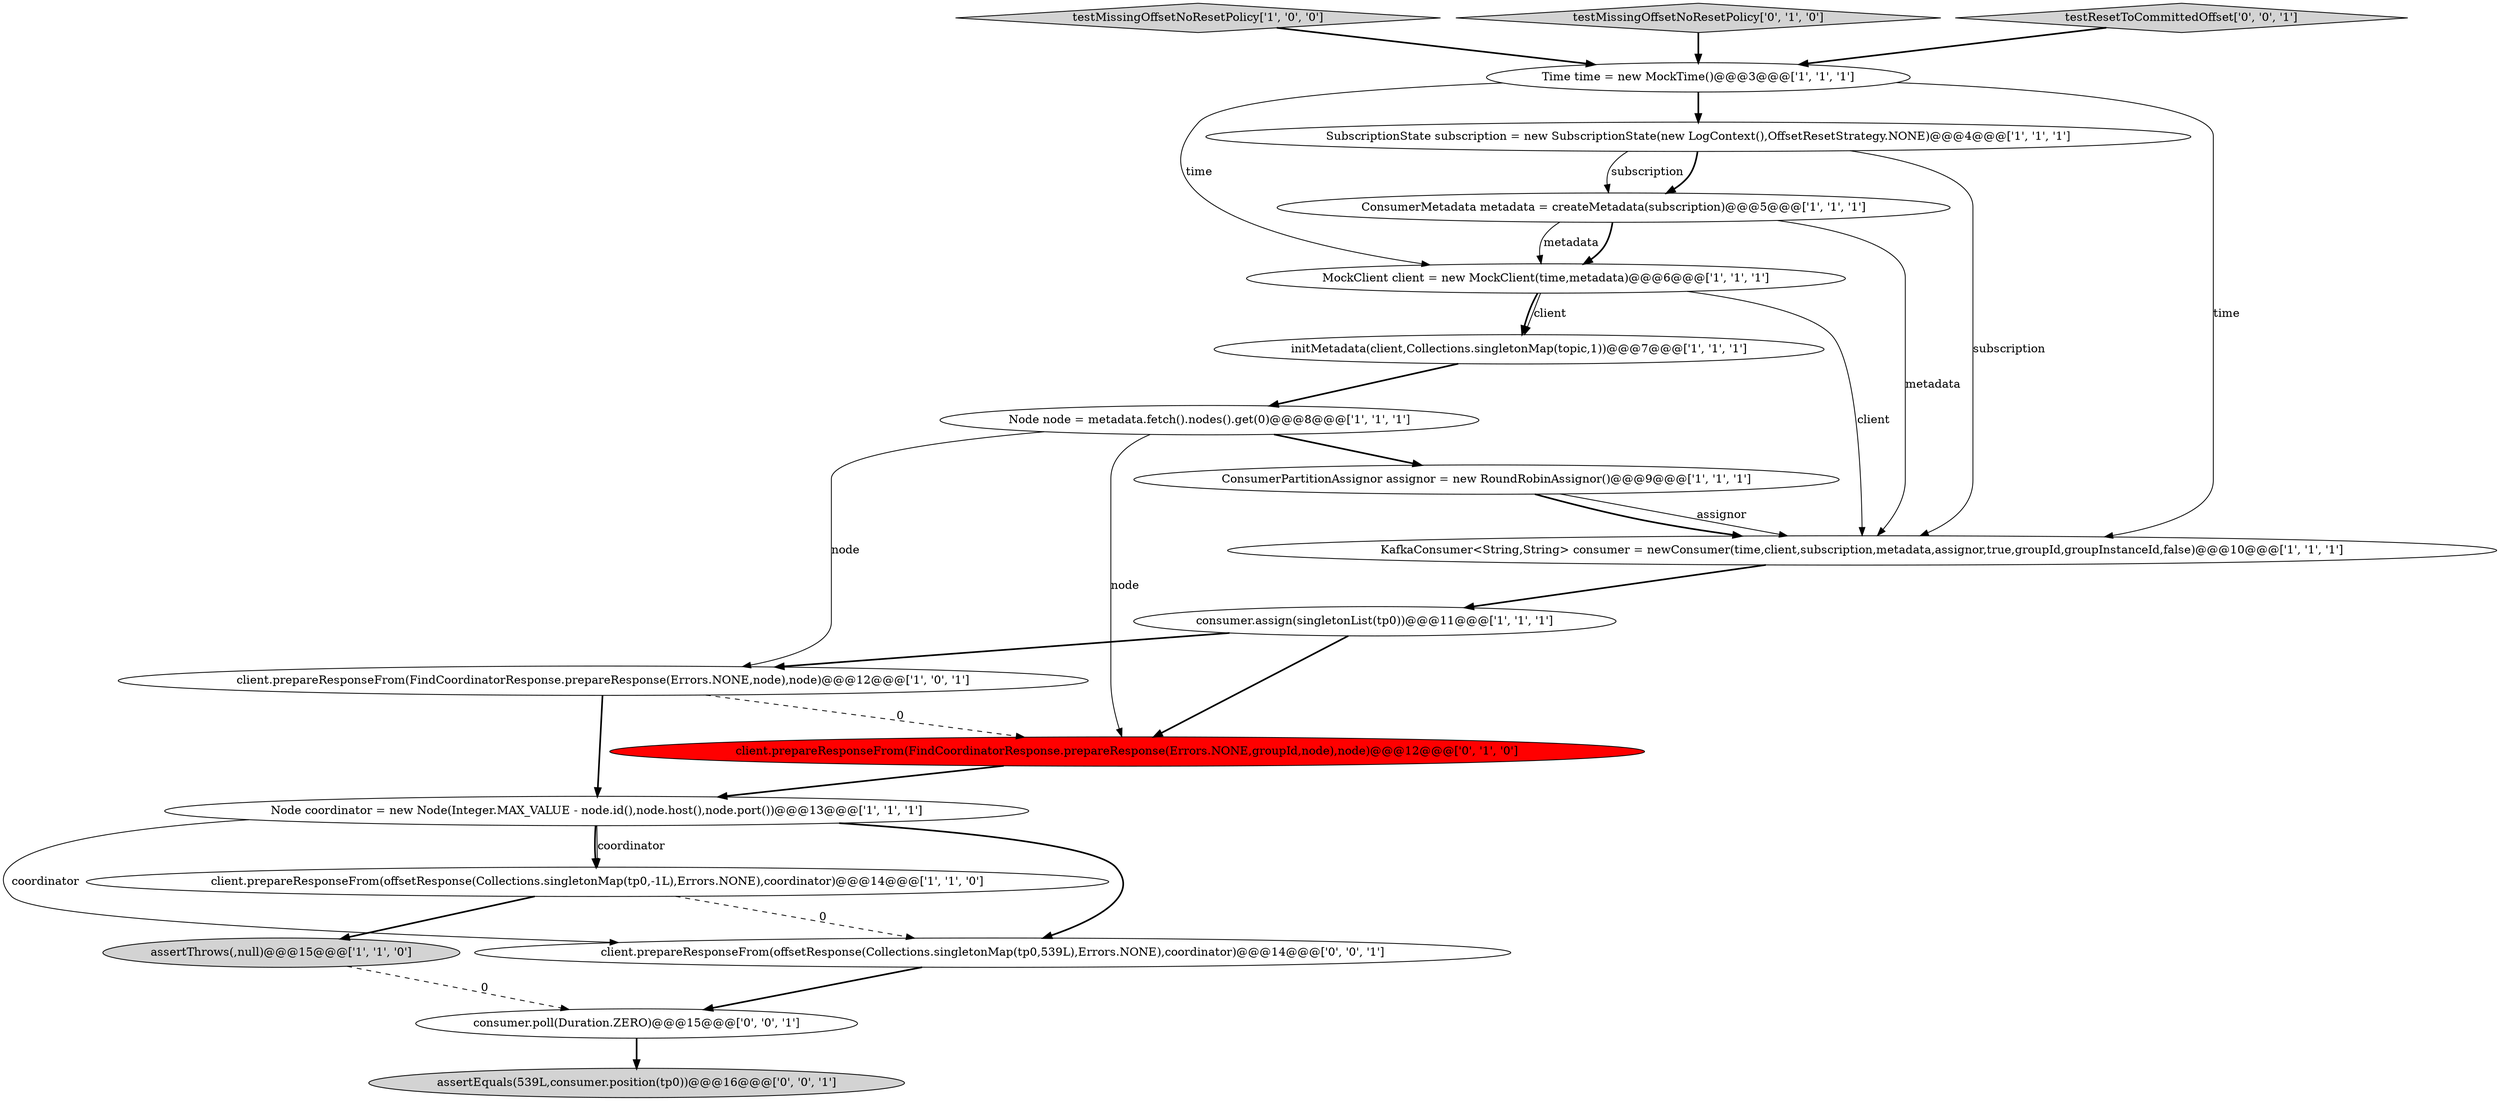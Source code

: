 digraph {
6 [style = filled, label = "Node node = metadata.fetch().nodes().get(0)@@@8@@@['1', '1', '1']", fillcolor = white, shape = ellipse image = "AAA0AAABBB1BBB"];
13 [style = filled, label = "client.prepareResponseFrom(offsetResponse(Collections.singletonMap(tp0,-1L),Errors.NONE),coordinator)@@@14@@@['1', '1', '0']", fillcolor = white, shape = ellipse image = "AAA0AAABBB1BBB"];
9 [style = filled, label = "initMetadata(client,Collections.singletonMap(topic,1))@@@7@@@['1', '1', '1']", fillcolor = white, shape = ellipse image = "AAA0AAABBB1BBB"];
10 [style = filled, label = "testMissingOffsetNoResetPolicy['1', '0', '0']", fillcolor = lightgray, shape = diamond image = "AAA0AAABBB1BBB"];
0 [style = filled, label = "ConsumerMetadata metadata = createMetadata(subscription)@@@5@@@['1', '1', '1']", fillcolor = white, shape = ellipse image = "AAA0AAABBB1BBB"];
1 [style = filled, label = "SubscriptionState subscription = new SubscriptionState(new LogContext(),OffsetResetStrategy.NONE)@@@4@@@['1', '1', '1']", fillcolor = white, shape = ellipse image = "AAA0AAABBB1BBB"];
4 [style = filled, label = "assertThrows(,null)@@@15@@@['1', '1', '0']", fillcolor = lightgray, shape = ellipse image = "AAA0AAABBB1BBB"];
2 [style = filled, label = "KafkaConsumer<String,String> consumer = newConsumer(time,client,subscription,metadata,assignor,true,groupId,groupInstanceId,false)@@@10@@@['1', '1', '1']", fillcolor = white, shape = ellipse image = "AAA0AAABBB1BBB"];
8 [style = filled, label = "MockClient client = new MockClient(time,metadata)@@@6@@@['1', '1', '1']", fillcolor = white, shape = ellipse image = "AAA0AAABBB1BBB"];
11 [style = filled, label = "Node coordinator = new Node(Integer.MAX_VALUE - node.id(),node.host(),node.port())@@@13@@@['1', '1', '1']", fillcolor = white, shape = ellipse image = "AAA0AAABBB1BBB"];
14 [style = filled, label = "client.prepareResponseFrom(FindCoordinatorResponse.prepareResponse(Errors.NONE,groupId,node),node)@@@12@@@['0', '1', '0']", fillcolor = red, shape = ellipse image = "AAA1AAABBB2BBB"];
3 [style = filled, label = "ConsumerPartitionAssignor assignor = new RoundRobinAssignor()@@@9@@@['1', '1', '1']", fillcolor = white, shape = ellipse image = "AAA0AAABBB1BBB"];
5 [style = filled, label = "Time time = new MockTime()@@@3@@@['1', '1', '1']", fillcolor = white, shape = ellipse image = "AAA0AAABBB1BBB"];
16 [style = filled, label = "consumer.poll(Duration.ZERO)@@@15@@@['0', '0', '1']", fillcolor = white, shape = ellipse image = "AAA0AAABBB3BBB"];
17 [style = filled, label = "assertEquals(539L,consumer.position(tp0))@@@16@@@['0', '0', '1']", fillcolor = lightgray, shape = ellipse image = "AAA0AAABBB3BBB"];
19 [style = filled, label = "client.prepareResponseFrom(offsetResponse(Collections.singletonMap(tp0,539L),Errors.NONE),coordinator)@@@14@@@['0', '0', '1']", fillcolor = white, shape = ellipse image = "AAA0AAABBB3BBB"];
15 [style = filled, label = "testMissingOffsetNoResetPolicy['0', '1', '0']", fillcolor = lightgray, shape = diamond image = "AAA0AAABBB2BBB"];
12 [style = filled, label = "consumer.assign(singletonList(tp0))@@@11@@@['1', '1', '1']", fillcolor = white, shape = ellipse image = "AAA0AAABBB1BBB"];
7 [style = filled, label = "client.prepareResponseFrom(FindCoordinatorResponse.prepareResponse(Errors.NONE,node),node)@@@12@@@['1', '0', '1']", fillcolor = white, shape = ellipse image = "AAA0AAABBB1BBB"];
18 [style = filled, label = "testResetToCommittedOffset['0', '0', '1']", fillcolor = lightgray, shape = diamond image = "AAA0AAABBB3BBB"];
6->3 [style = bold, label=""];
7->11 [style = bold, label=""];
4->16 [style = dashed, label="0"];
11->13 [style = solid, label="coordinator"];
7->14 [style = dashed, label="0"];
1->2 [style = solid, label="subscription"];
6->7 [style = solid, label="node"];
6->14 [style = solid, label="node"];
0->2 [style = solid, label="metadata"];
1->0 [style = bold, label=""];
16->17 [style = bold, label=""];
13->19 [style = dashed, label="0"];
11->19 [style = bold, label=""];
3->2 [style = solid, label="assignor"];
5->2 [style = solid, label="time"];
12->7 [style = bold, label=""];
15->5 [style = bold, label=""];
2->12 [style = bold, label=""];
9->6 [style = bold, label=""];
19->16 [style = bold, label=""];
5->1 [style = bold, label=""];
11->19 [style = solid, label="coordinator"];
10->5 [style = bold, label=""];
8->9 [style = solid, label="client"];
3->2 [style = bold, label=""];
18->5 [style = bold, label=""];
8->2 [style = solid, label="client"];
11->13 [style = bold, label=""];
12->14 [style = bold, label=""];
0->8 [style = bold, label=""];
8->9 [style = bold, label=""];
1->0 [style = solid, label="subscription"];
5->8 [style = solid, label="time"];
14->11 [style = bold, label=""];
0->8 [style = solid, label="metadata"];
13->4 [style = bold, label=""];
}
